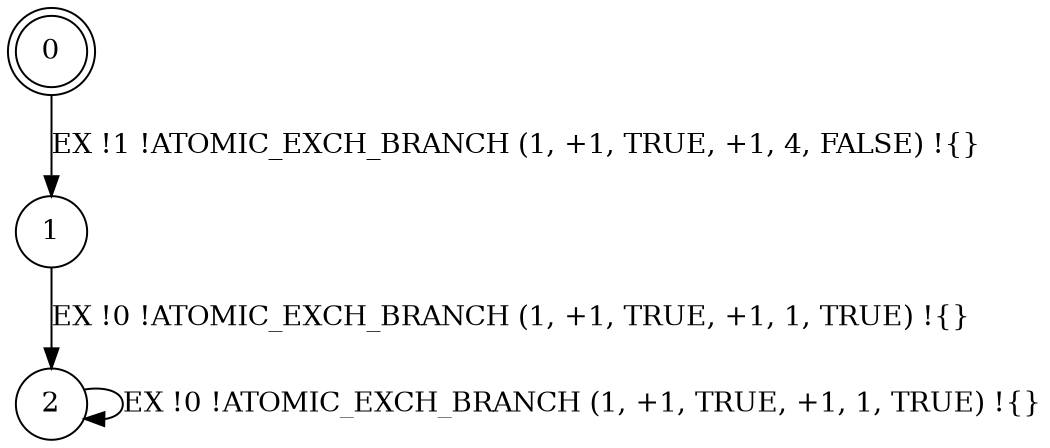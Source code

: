 digraph BCG {
size = "7, 10.5";
center = TRUE;
node [shape = circle];
0 [peripheries = 2];
0 -> 1 [label = "EX !1 !ATOMIC_EXCH_BRANCH (1, +1, TRUE, +1, 4, FALSE) !{}"];
1 -> 2 [label = "EX !0 !ATOMIC_EXCH_BRANCH (1, +1, TRUE, +1, 1, TRUE) !{}"];
2 -> 2 [label = "EX !0 !ATOMIC_EXCH_BRANCH (1, +1, TRUE, +1, 1, TRUE) !{}"];
}
